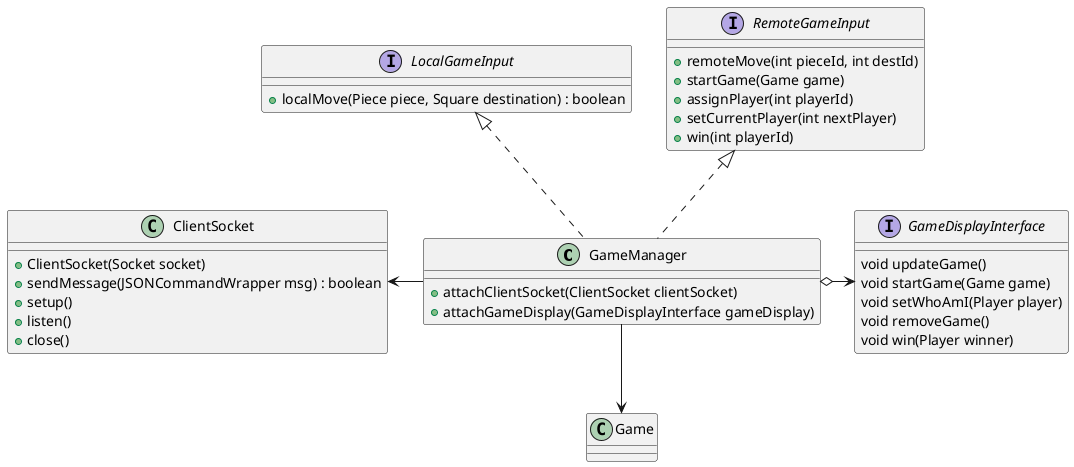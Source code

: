@startuml
'https://plantuml.com/class-diagram

class GameManager implements LocalGameInput, RemoteGameInput{
    +attachClientSocket(ClientSocket clientSocket)
    +attachGameDisplay(GameDisplayInterface gameDisplay)
}

GameManager --> Game
GameManager o-> GameDisplayInterface
class Game

interface LocalGameInput{
+localMove(Piece piece, Square destination) : boolean
}
interface RemoteGameInput{
    +remoteMove(int pieceId, int destId)
    +startGame(Game game)
    +assignPlayer(int playerId)
    +setCurrentPlayer(int nextPlayer)
    +win(int playerId)
}

interface GameDisplayInterface{
        void updateGame()
        void startGame(Game game)
        void setWhoAmI(Player player)
        void removeGame()
        void win(Player winner)
}

class ClientSocket{
    +ClientSocket(Socket socket)
    +sendMessage(JSONCommandWrapper msg) : boolean
    +setup()
    +listen()
    +close()
}

'ClientSocket -> RemoteGameInput
ClientSocket <- GameManager

@enduml